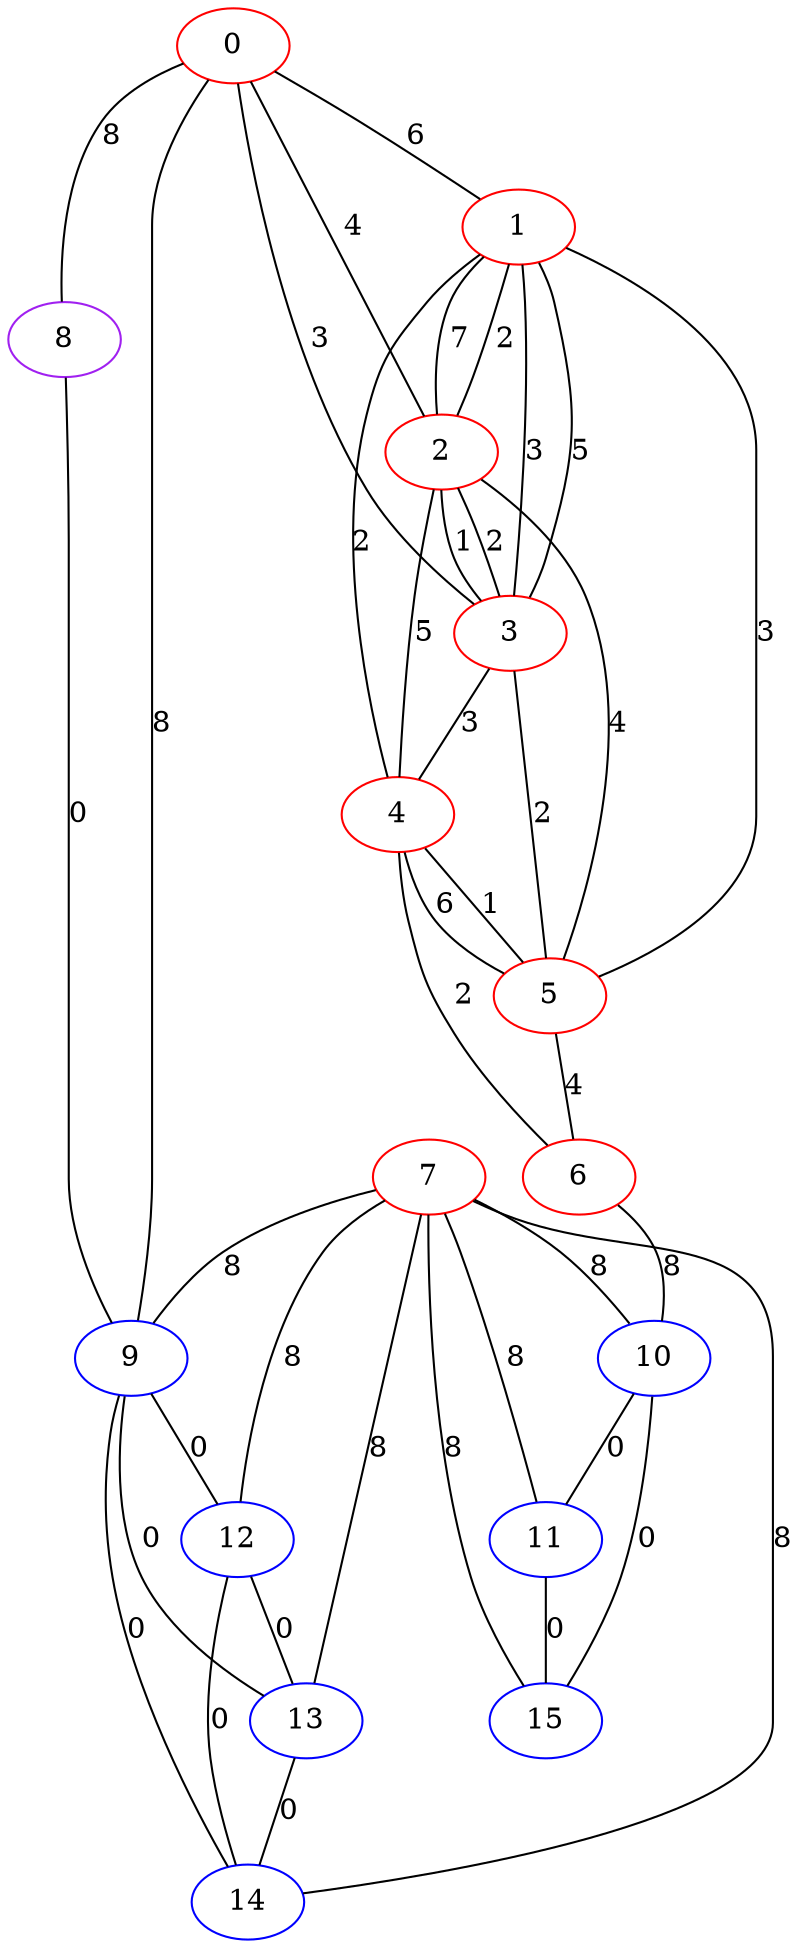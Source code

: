 graph "" {
0 [color=red, weight=1];
1 [color=red, weight=1];
2 [color=red, weight=1];
3 [color=red, weight=1];
4 [color=red, weight=1];
5 [color=red, weight=1];
6 [color=red, weight=1];
7 [color=red, weight=1];
8 [color=purple, weight=4];
9 [color=blue, weight=3];
10 [color=blue, weight=3];
11 [color=blue, weight=3];
12 [color=blue, weight=3];
13 [color=blue, weight=3];
14 [color=blue, weight=3];
15 [color=blue, weight=3];
0 -- 8  [key=0, label=8];
0 -- 1  [key=0, label=6];
0 -- 2  [key=0, label=4];
0 -- 3  [key=0, label=3];
0 -- 9  [key=0, label=8];
1 -- 2  [key=0, label=2];
1 -- 2  [key=1, label=7];
1 -- 3  [key=0, label=3];
1 -- 3  [key=1, label=5];
1 -- 4  [key=0, label=2];
1 -- 5  [key=0, label=3];
2 -- 3  [key=0, label=1];
2 -- 3  [key=1, label=2];
2 -- 4  [key=0, label=5];
2 -- 5  [key=0, label=4];
3 -- 4  [key=0, label=3];
3 -- 5  [key=0, label=2];
4 -- 5  [key=0, label=1];
4 -- 5  [key=1, label=6];
4 -- 6  [key=0, label=2];
5 -- 6  [key=0, label=4];
6 -- 10  [key=0, label=8];
7 -- 9  [key=0, label=8];
7 -- 10  [key=0, label=8];
7 -- 11  [key=0, label=8];
7 -- 12  [key=0, label=8];
7 -- 13  [key=0, label=8];
7 -- 14  [key=0, label=8];
7 -- 15  [key=0, label=8];
8 -- 9  [key=0, label=0];
9 -- 12  [key=0, label=0];
9 -- 13  [key=0, label=0];
9 -- 14  [key=0, label=0];
10 -- 11  [key=0, label=0];
10 -- 15  [key=0, label=0];
11 -- 15  [key=0, label=0];
12 -- 13  [key=0, label=0];
12 -- 14  [key=0, label=0];
13 -- 14  [key=0, label=0];
}
